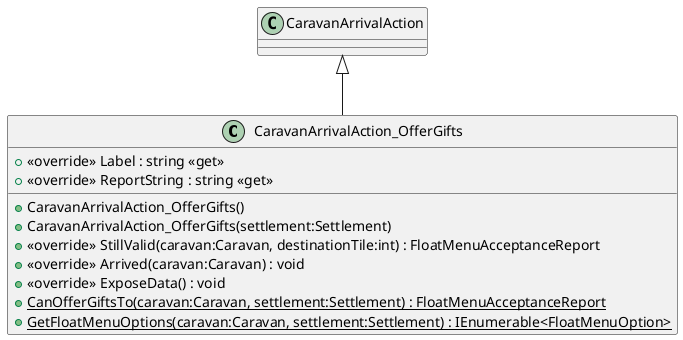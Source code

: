 @startuml
class CaravanArrivalAction_OfferGifts {
    + <<override>> Label : string <<get>>
    + <<override>> ReportString : string <<get>>
    + CaravanArrivalAction_OfferGifts()
    + CaravanArrivalAction_OfferGifts(settlement:Settlement)
    + <<override>> StillValid(caravan:Caravan, destinationTile:int) : FloatMenuAcceptanceReport
    + <<override>> Arrived(caravan:Caravan) : void
    + <<override>> ExposeData() : void
    + {static} CanOfferGiftsTo(caravan:Caravan, settlement:Settlement) : FloatMenuAcceptanceReport
    + {static} GetFloatMenuOptions(caravan:Caravan, settlement:Settlement) : IEnumerable<FloatMenuOption>
}
CaravanArrivalAction <|-- CaravanArrivalAction_OfferGifts
@enduml

